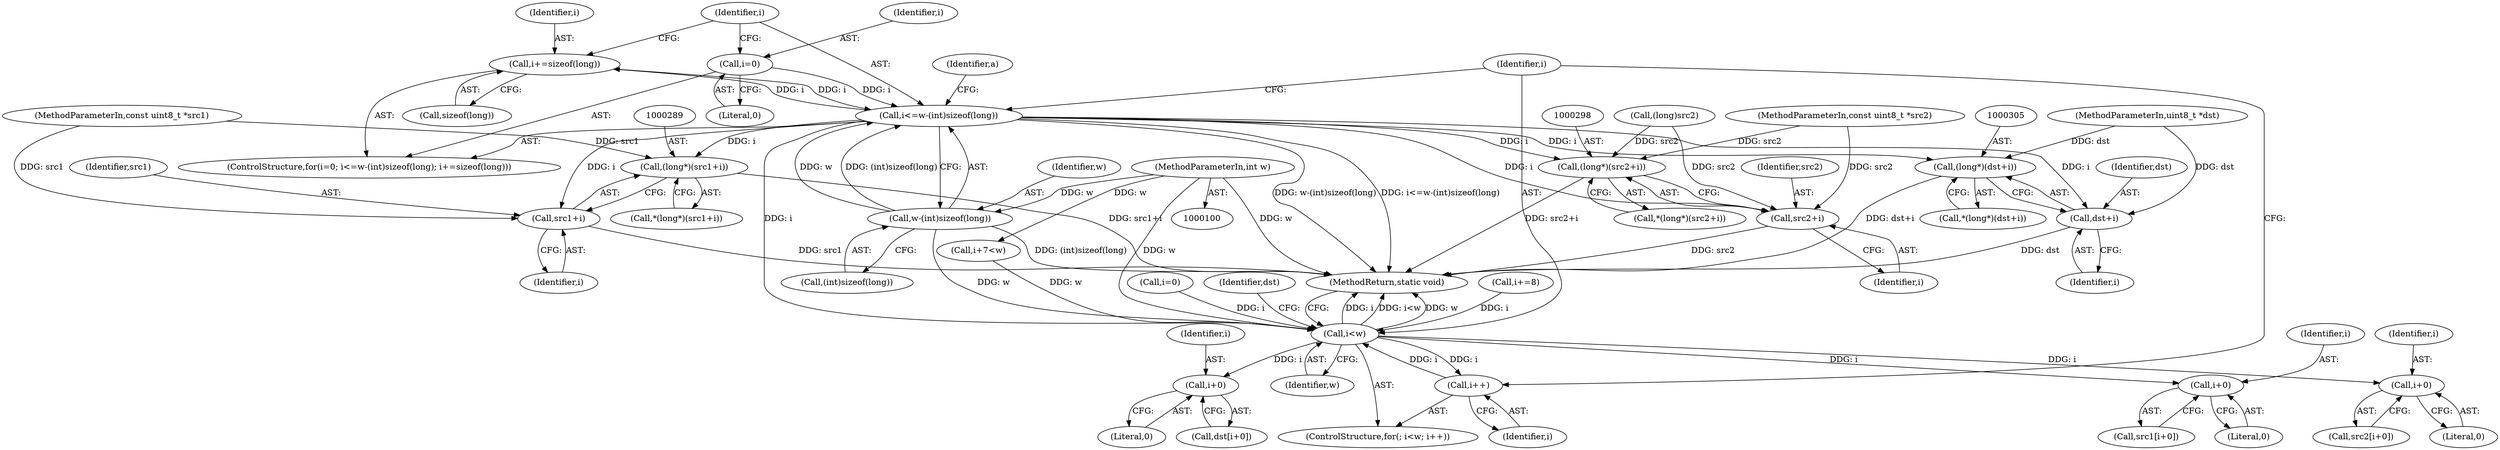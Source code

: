 digraph "0_FFmpeg_454a11a1c9c686c78aa97954306fb63453299760_0@API" {
"1000279" [label="(Call,i+=sizeof(long))"];
"1000271" [label="(Call,i<=w-(int)sizeof(long))"];
"1000279" [label="(Call,i+=sizeof(long))"];
"1000268" [label="(Call,i=0)"];
"1000273" [label="(Call,w-(int)sizeof(long))"];
"1000104" [label="(MethodParameterIn,int w)"];
"1000288" [label="(Call,(long*)(src1+i))"];
"1000290" [label="(Call,src1+i)"];
"1000297" [label="(Call,(long*)(src2+i))"];
"1000299" [label="(Call,src2+i)"];
"1000304" [label="(Call,(long*)(dst+i))"];
"1000306" [label="(Call,dst+i)"];
"1000325" [label="(Call,i<w)"];
"1000328" [label="(Call,i++)"];
"1000333" [label="(Call,i+0)"];
"1000339" [label="(Call,i+0)"];
"1000344" [label="(Call,i+0)"];
"1000268" [label="(Call,i=0)"];
"1000306" [label="(Call,dst+i)"];
"1000287" [label="(Call,*(long*)(src1+i))"];
"1000269" [label="(Identifier,i)"];
"1000101" [label="(MethodParameterIn,uint8_t *dst)"];
"1000333" [label="(Call,i+0)"];
"1000274" [label="(Identifier,w)"];
"1000280" [label="(Identifier,i)"];
"1000340" [label="(Identifier,i)"];
"1000275" [label="(Call,(int)sizeof(long))"];
"1000109" [label="(Call,(long)src2)"];
"1000325" [label="(Call,i<w)"];
"1000296" [label="(Call,*(long*)(src2+i))"];
"1000345" [label="(Identifier,i)"];
"1000344" [label="(Call,i+0)"];
"1000328" [label="(Call,i++)"];
"1000342" [label="(Call,src2[i+0])"];
"1000301" [label="(Identifier,i)"];
"1000271" [label="(Call,i<=w-(int)sizeof(long))"];
"1000327" [label="(Identifier,w)"];
"1000346" [label="(Literal,0)"];
"1000307" [label="(Identifier,dst)"];
"1000270" [label="(Literal,0)"];
"1000299" [label="(Call,src2+i)"];
"1000308" [label="(Identifier,i)"];
"1000267" [label="(ControlStructure,for(i=0; i<=w-(int)sizeof(long); i+=sizeof(long)))"];
"1000324" [label="(ControlStructure,for(; i<w; i++))"];
"1000334" [label="(Identifier,i)"];
"1000288" [label="(Call,(long*)(src1+i))"];
"1000281" [label="(Call,sizeof(long))"];
"1000272" [label="(Identifier,i)"];
"1000104" [label="(MethodParameterIn,int w)"];
"1000335" [label="(Literal,0)"];
"1000337" [label="(Call,src1[i+0])"];
"1000290" [label="(Call,src1+i)"];
"1000326" [label="(Identifier,i)"];
"1000329" [label="(Identifier,i)"];
"1000118" [label="(Call,i=0)"];
"1000292" [label="(Identifier,i)"];
"1000291" [label="(Identifier,src1)"];
"1000341" [label="(Literal,0)"];
"1000332" [label="(Identifier,dst)"];
"1000121" [label="(Call,i+7<w)"];
"1000286" [label="(Identifier,a)"];
"1000273" [label="(Call,w-(int)sizeof(long))"];
"1000304" [label="(Call,(long*)(dst+i))"];
"1000303" [label="(Call,*(long*)(dst+i))"];
"1000347" [label="(MethodReturn,static void)"];
"1000103" [label="(MethodParameterIn,const uint8_t *src2)"];
"1000297" [label="(Call,(long*)(src2+i))"];
"1000126" [label="(Call,i+=8)"];
"1000279" [label="(Call,i+=sizeof(long))"];
"1000102" [label="(MethodParameterIn,const uint8_t *src1)"];
"1000331" [label="(Call,dst[i+0])"];
"1000300" [label="(Identifier,src2)"];
"1000339" [label="(Call,i+0)"];
"1000279" -> "1000267"  [label="AST: "];
"1000279" -> "1000281"  [label="CFG: "];
"1000280" -> "1000279"  [label="AST: "];
"1000281" -> "1000279"  [label="AST: "];
"1000272" -> "1000279"  [label="CFG: "];
"1000279" -> "1000271"  [label="DDG: i"];
"1000271" -> "1000279"  [label="DDG: i"];
"1000271" -> "1000267"  [label="AST: "];
"1000271" -> "1000273"  [label="CFG: "];
"1000272" -> "1000271"  [label="AST: "];
"1000273" -> "1000271"  [label="AST: "];
"1000286" -> "1000271"  [label="CFG: "];
"1000326" -> "1000271"  [label="CFG: "];
"1000271" -> "1000347"  [label="DDG: w-(int)sizeof(long)"];
"1000271" -> "1000347"  [label="DDG: i<=w-(int)sizeof(long)"];
"1000268" -> "1000271"  [label="DDG: i"];
"1000273" -> "1000271"  [label="DDG: w"];
"1000273" -> "1000271"  [label="DDG: (int)sizeof(long)"];
"1000271" -> "1000288"  [label="DDG: i"];
"1000271" -> "1000290"  [label="DDG: i"];
"1000271" -> "1000297"  [label="DDG: i"];
"1000271" -> "1000299"  [label="DDG: i"];
"1000271" -> "1000304"  [label="DDG: i"];
"1000271" -> "1000306"  [label="DDG: i"];
"1000271" -> "1000325"  [label="DDG: i"];
"1000268" -> "1000267"  [label="AST: "];
"1000268" -> "1000270"  [label="CFG: "];
"1000269" -> "1000268"  [label="AST: "];
"1000270" -> "1000268"  [label="AST: "];
"1000272" -> "1000268"  [label="CFG: "];
"1000273" -> "1000275"  [label="CFG: "];
"1000274" -> "1000273"  [label="AST: "];
"1000275" -> "1000273"  [label="AST: "];
"1000273" -> "1000347"  [label="DDG: (int)sizeof(long)"];
"1000104" -> "1000273"  [label="DDG: w"];
"1000273" -> "1000325"  [label="DDG: w"];
"1000104" -> "1000100"  [label="AST: "];
"1000104" -> "1000347"  [label="DDG: w"];
"1000104" -> "1000121"  [label="DDG: w"];
"1000104" -> "1000325"  [label="DDG: w"];
"1000288" -> "1000287"  [label="AST: "];
"1000288" -> "1000290"  [label="CFG: "];
"1000289" -> "1000288"  [label="AST: "];
"1000290" -> "1000288"  [label="AST: "];
"1000287" -> "1000288"  [label="CFG: "];
"1000288" -> "1000347"  [label="DDG: src1+i"];
"1000102" -> "1000288"  [label="DDG: src1"];
"1000290" -> "1000292"  [label="CFG: "];
"1000291" -> "1000290"  [label="AST: "];
"1000292" -> "1000290"  [label="AST: "];
"1000290" -> "1000347"  [label="DDG: src1"];
"1000102" -> "1000290"  [label="DDG: src1"];
"1000297" -> "1000296"  [label="AST: "];
"1000297" -> "1000299"  [label="CFG: "];
"1000298" -> "1000297"  [label="AST: "];
"1000299" -> "1000297"  [label="AST: "];
"1000296" -> "1000297"  [label="CFG: "];
"1000297" -> "1000347"  [label="DDG: src2+i"];
"1000109" -> "1000297"  [label="DDG: src2"];
"1000103" -> "1000297"  [label="DDG: src2"];
"1000299" -> "1000301"  [label="CFG: "];
"1000300" -> "1000299"  [label="AST: "];
"1000301" -> "1000299"  [label="AST: "];
"1000299" -> "1000347"  [label="DDG: src2"];
"1000109" -> "1000299"  [label="DDG: src2"];
"1000103" -> "1000299"  [label="DDG: src2"];
"1000304" -> "1000303"  [label="AST: "];
"1000304" -> "1000306"  [label="CFG: "];
"1000305" -> "1000304"  [label="AST: "];
"1000306" -> "1000304"  [label="AST: "];
"1000303" -> "1000304"  [label="CFG: "];
"1000304" -> "1000347"  [label="DDG: dst+i"];
"1000101" -> "1000304"  [label="DDG: dst"];
"1000306" -> "1000308"  [label="CFG: "];
"1000307" -> "1000306"  [label="AST: "];
"1000308" -> "1000306"  [label="AST: "];
"1000306" -> "1000347"  [label="DDG: dst"];
"1000101" -> "1000306"  [label="DDG: dst"];
"1000325" -> "1000324"  [label="AST: "];
"1000325" -> "1000327"  [label="CFG: "];
"1000326" -> "1000325"  [label="AST: "];
"1000327" -> "1000325"  [label="AST: "];
"1000332" -> "1000325"  [label="CFG: "];
"1000347" -> "1000325"  [label="CFG: "];
"1000325" -> "1000347"  [label="DDG: i"];
"1000325" -> "1000347"  [label="DDG: i<w"];
"1000325" -> "1000347"  [label="DDG: w"];
"1000328" -> "1000325"  [label="DDG: i"];
"1000126" -> "1000325"  [label="DDG: i"];
"1000118" -> "1000325"  [label="DDG: i"];
"1000121" -> "1000325"  [label="DDG: w"];
"1000325" -> "1000328"  [label="DDG: i"];
"1000325" -> "1000333"  [label="DDG: i"];
"1000325" -> "1000339"  [label="DDG: i"];
"1000325" -> "1000344"  [label="DDG: i"];
"1000328" -> "1000324"  [label="AST: "];
"1000328" -> "1000329"  [label="CFG: "];
"1000329" -> "1000328"  [label="AST: "];
"1000326" -> "1000328"  [label="CFG: "];
"1000333" -> "1000331"  [label="AST: "];
"1000333" -> "1000335"  [label="CFG: "];
"1000334" -> "1000333"  [label="AST: "];
"1000335" -> "1000333"  [label="AST: "];
"1000331" -> "1000333"  [label="CFG: "];
"1000339" -> "1000337"  [label="AST: "];
"1000339" -> "1000341"  [label="CFG: "];
"1000340" -> "1000339"  [label="AST: "];
"1000341" -> "1000339"  [label="AST: "];
"1000337" -> "1000339"  [label="CFG: "];
"1000344" -> "1000342"  [label="AST: "];
"1000344" -> "1000346"  [label="CFG: "];
"1000345" -> "1000344"  [label="AST: "];
"1000346" -> "1000344"  [label="AST: "];
"1000342" -> "1000344"  [label="CFG: "];
}
